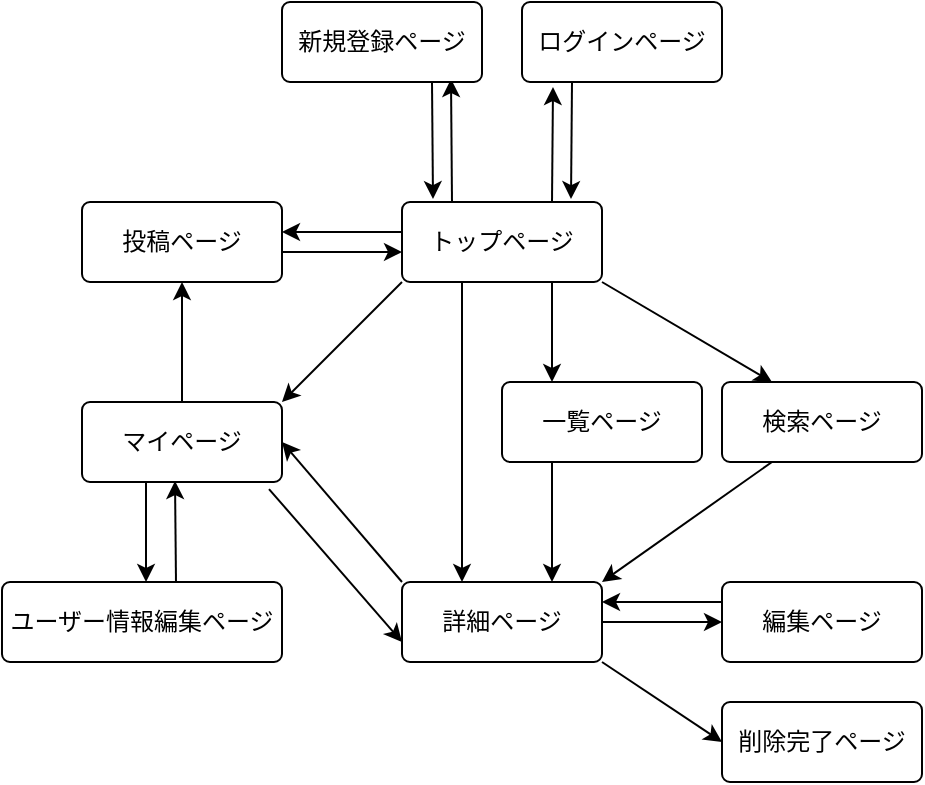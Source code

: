 <mxfile>
    <diagram id="H1-9XjUaMbZSFgusXumj" name="ページ1">
        <mxGraphModel dx="716" dy="580" grid="1" gridSize="10" guides="1" tooltips="1" connect="1" arrows="1" fold="1" page="1" pageScale="1" pageWidth="827" pageHeight="1169" math="0" shadow="0">
            <root>
                <mxCell id="0"/>
                <mxCell id="1" parent="0"/>
                <mxCell id="69" style="edgeStyle=none;html=1;exitX=0;exitY=1;exitDx=0;exitDy=0;entryX=1;entryY=0;entryDx=0;entryDy=0;startArrow=none;startFill=0;endArrow=classic;endFill=1;" parent="1" source="28" target="55" edge="1">
                    <mxGeometry relative="1" as="geometry"/>
                </mxCell>
                <mxCell id="76" style="edgeStyle=none;html=1;exitX=0.5;exitY=1;exitDx=0;exitDy=0;entryX=0.5;entryY=0;entryDx=0;entryDy=0;startArrow=none;startFill=0;endArrow=classic;endFill=1;" parent="1" edge="1">
                    <mxGeometry relative="1" as="geometry">
                        <mxPoint x="270" y="210" as="sourcePoint"/>
                        <mxPoint x="270" y="360" as="targetPoint"/>
                    </mxGeometry>
                </mxCell>
                <mxCell id="81" style="edgeStyle=none;html=1;exitX=0.75;exitY=0;exitDx=0;exitDy=0;entryX=0.155;entryY=1.063;entryDx=0;entryDy=0;entryPerimeter=0;startArrow=none;startFill=0;endArrow=classic;endFill=1;" parent="1" source="28" target="30" edge="1">
                    <mxGeometry relative="1" as="geometry"/>
                </mxCell>
                <mxCell id="83" style="edgeStyle=none;html=1;exitX=0.25;exitY=0;exitDx=0;exitDy=0;entryX=0.845;entryY=0.963;entryDx=0;entryDy=0;entryPerimeter=0;startArrow=none;startFill=0;endArrow=classic;endFill=1;" parent="1" source="28" target="29" edge="1">
                    <mxGeometry relative="1" as="geometry"/>
                </mxCell>
                <mxCell id="98" style="edgeStyle=none;html=1;exitX=0.75;exitY=1;exitDx=0;exitDy=0;entryX=0.25;entryY=0;entryDx=0;entryDy=0;" parent="1" source="28" target="97" edge="1">
                    <mxGeometry relative="1" as="geometry"/>
                </mxCell>
                <mxCell id="105" style="edgeStyle=none;html=1;exitX=1;exitY=1;exitDx=0;exitDy=0;entryX=0.25;entryY=0;entryDx=0;entryDy=0;" edge="1" parent="1" source="28" target="102">
                    <mxGeometry relative="1" as="geometry"/>
                </mxCell>
                <mxCell id="28" value="トップページ" style="rounded=1;arcSize=10;whiteSpace=wrap;html=1;align=center;fontColor=#000000;fillColor=#FFFFFF;" parent="1" vertex="1">
                    <mxGeometry x="240" y="170" width="100" height="40" as="geometry"/>
                </mxCell>
                <mxCell id="84" style="edgeStyle=none;html=1;exitX=0.75;exitY=1;exitDx=0;exitDy=0;entryX=0.155;entryY=-0.037;entryDx=0;entryDy=0;entryPerimeter=0;startArrow=none;startFill=0;endArrow=classic;endFill=1;" parent="1" source="29" target="28" edge="1">
                    <mxGeometry relative="1" as="geometry"/>
                </mxCell>
                <mxCell id="29" value="新規登録ページ" style="rounded=1;arcSize=10;whiteSpace=wrap;html=1;align=center;fillColor=#FFFFFF;fontColor=#000000;" parent="1" vertex="1">
                    <mxGeometry x="180" y="70" width="100" height="40" as="geometry"/>
                </mxCell>
                <mxCell id="82" style="edgeStyle=none;html=1;exitX=0.25;exitY=1;exitDx=0;exitDy=0;entryX=0.845;entryY=-0.037;entryDx=0;entryDy=0;entryPerimeter=0;startArrow=none;startFill=0;endArrow=classic;endFill=1;" parent="1" source="30" target="28" edge="1">
                    <mxGeometry relative="1" as="geometry"/>
                </mxCell>
                <mxCell id="30" value="ログインページ" style="rounded=1;arcSize=10;whiteSpace=wrap;html=1;align=center;fillColor=#FFFFFF;fontColor=#000000;" parent="1" vertex="1">
                    <mxGeometry x="300" y="70" width="100" height="40" as="geometry"/>
                </mxCell>
                <mxCell id="32" value="投稿ページ" style="rounded=1;arcSize=10;whiteSpace=wrap;html=1;align=center;fontColor=#000000;fillColor=#FFFFFF;" parent="1" vertex="1">
                    <mxGeometry x="80" y="170" width="100" height="40" as="geometry"/>
                </mxCell>
                <mxCell id="60" style="edgeStyle=none;html=1;exitX=0;exitY=0;exitDx=0;exitDy=0;entryX=1;entryY=0.25;entryDx=0;entryDy=0;startArrow=none;startFill=0;endArrow=classic;endFill=1;" parent="1" edge="1" source="33">
                    <mxGeometry relative="1" as="geometry">
                        <mxPoint x="240" y="290" as="sourcePoint"/>
                        <mxPoint x="180" y="290" as="targetPoint"/>
                    </mxGeometry>
                </mxCell>
                <mxCell id="77" style="edgeStyle=none;html=1;exitX=1;exitY=0.5;exitDx=0;exitDy=0;entryX=0;entryY=0.5;entryDx=0;entryDy=0;startArrow=none;startFill=0;endArrow=classic;endFill=1;" parent="1" source="33" target="34" edge="1">
                    <mxGeometry relative="1" as="geometry"/>
                </mxCell>
                <mxCell id="92" style="edgeStyle=none;html=1;exitX=1;exitY=1;exitDx=0;exitDy=0;entryX=0;entryY=0.5;entryDx=0;entryDy=0;" parent="1" source="33" target="35" edge="1">
                    <mxGeometry relative="1" as="geometry"/>
                </mxCell>
                <mxCell id="33" value="詳細ページ" style="rounded=1;arcSize=10;whiteSpace=wrap;html=1;align=center;fontColor=#000000;fillColor=#FFFFFF;" parent="1" vertex="1">
                    <mxGeometry x="240" y="360" width="100" height="40" as="geometry"/>
                </mxCell>
                <mxCell id="89" style="edgeStyle=none;html=1;exitX=0;exitY=0.25;exitDx=0;exitDy=0;entryX=1;entryY=0.25;entryDx=0;entryDy=0;" parent="1" source="34" target="33" edge="1">
                    <mxGeometry relative="1" as="geometry"/>
                </mxCell>
                <mxCell id="34" value="編集ページ" style="rounded=1;arcSize=10;whiteSpace=wrap;html=1;align=center;fontColor=#000000;fillColor=#FFFFFF;shadow=0;strokeColor=default;" parent="1" vertex="1">
                    <mxGeometry x="400" y="360" width="100" height="40" as="geometry"/>
                </mxCell>
                <mxCell id="35" value="削除完了ページ" style="rounded=1;arcSize=10;whiteSpace=wrap;html=1;align=center;fontColor=#000000;fillColor=#FFFFFF;" parent="1" vertex="1">
                    <mxGeometry x="400" y="420" width="100" height="40" as="geometry"/>
                </mxCell>
                <mxCell id="45" style="edgeStyle=none;html=1;endArrow=none;endFill=0;entryX=1;entryY=0.75;entryDx=0;entryDy=0;startArrow=classic;startFill=1;exitX=0;exitY=0.75;exitDx=0;exitDy=0;" parent="1" edge="1">
                    <mxGeometry relative="1" as="geometry">
                        <mxPoint x="180" y="195" as="targetPoint"/>
                        <mxPoint x="240" y="195" as="sourcePoint"/>
                    </mxGeometry>
                </mxCell>
                <mxCell id="46" style="edgeStyle=none;html=1;entryX=1;entryY=0.25;entryDx=0;entryDy=0;startArrow=none;startFill=0;endArrow=classic;endFill=1;exitX=0;exitY=0.25;exitDx=0;exitDy=0;" parent="1" edge="1">
                    <mxGeometry relative="1" as="geometry">
                        <mxPoint x="240" y="185" as="sourcePoint"/>
                        <mxPoint x="180" y="185" as="targetPoint"/>
                    </mxGeometry>
                </mxCell>
                <mxCell id="56" style="edgeStyle=none;html=1;exitX=0;exitY=0.5;exitDx=0;exitDy=0;entryX=0.5;entryY=1;entryDx=0;entryDy=0;startArrow=none;startFill=0;endArrow=classic;endFill=1;" parent="1" source="55" target="32" edge="1">
                    <mxGeometry relative="1" as="geometry">
                        <Array as="points">
                            <mxPoint x="130" y="290"/>
                        </Array>
                    </mxGeometry>
                </mxCell>
                <mxCell id="61" style="edgeStyle=none;html=1;exitX=0.935;exitY=1.088;exitDx=0;exitDy=0;entryX=0;entryY=0.75;entryDx=0;entryDy=0;startArrow=none;startFill=0;endArrow=classic;endFill=1;exitPerimeter=0;" parent="1" source="55" target="33" edge="1">
                    <mxGeometry relative="1" as="geometry"/>
                </mxCell>
                <mxCell id="94" style="edgeStyle=none;html=1;exitX=0.5;exitY=1;exitDx=0;exitDy=0;entryX=0.643;entryY=0;entryDx=0;entryDy=0;entryPerimeter=0;" parent="1" edge="1">
                    <mxGeometry relative="1" as="geometry">
                        <mxPoint x="112" y="310" as="sourcePoint"/>
                        <mxPoint x="112.02" y="360" as="targetPoint"/>
                    </mxGeometry>
                </mxCell>
                <mxCell id="55" value="マイページ" style="rounded=1;arcSize=10;whiteSpace=wrap;html=1;align=center;fontColor=#000000;fillColor=#FFFFFF;" parent="1" vertex="1">
                    <mxGeometry x="80" y="270" width="100" height="40" as="geometry"/>
                </mxCell>
                <mxCell id="96" style="edgeStyle=none;html=1;exitX=0.75;exitY=0;exitDx=0;exitDy=0;entryX=0.645;entryY=0.988;entryDx=0;entryDy=0;entryPerimeter=0;" parent="1" edge="1">
                    <mxGeometry relative="1" as="geometry">
                        <mxPoint x="127" y="360" as="sourcePoint"/>
                        <mxPoint x="126.5" y="309.52" as="targetPoint"/>
                    </mxGeometry>
                </mxCell>
                <mxCell id="lfoe9GVDVp2srDrckdQu-92" value="ユーザー情報編集ページ" style="rounded=1;arcSize=10;whiteSpace=wrap;html=1;align=center;fontColor=#000000;fillColor=#FFFFFF;" parent="1" vertex="1">
                    <mxGeometry x="40" y="360" width="140" height="40" as="geometry"/>
                </mxCell>
                <mxCell id="99" style="edgeStyle=none;html=1;exitX=0.25;exitY=1;exitDx=0;exitDy=0;entryX=0.75;entryY=0;entryDx=0;entryDy=0;" parent="1" source="97" target="33" edge="1">
                    <mxGeometry relative="1" as="geometry"/>
                </mxCell>
                <mxCell id="97" value="一覧ページ" style="rounded=1;arcSize=10;whiteSpace=wrap;html=1;align=center;fontColor=#000000;fillColor=#FFFFFF;" parent="1" vertex="1">
                    <mxGeometry x="290" y="260" width="100" height="40" as="geometry"/>
                </mxCell>
                <mxCell id="106" style="edgeStyle=none;html=1;exitX=0.25;exitY=1;exitDx=0;exitDy=0;entryX=1;entryY=0;entryDx=0;entryDy=0;" edge="1" parent="1" source="102" target="33">
                    <mxGeometry relative="1" as="geometry"/>
                </mxCell>
                <mxCell id="102" value="検索ページ" style="rounded=1;arcSize=10;whiteSpace=wrap;html=1;align=center;fontColor=#000000;fillColor=#FFFFFF;" vertex="1" parent="1">
                    <mxGeometry x="400" y="260" width="100" height="40" as="geometry"/>
                </mxCell>
            </root>
        </mxGraphModel>
    </diagram>
    <diagram id="g_NFyxU1c_n9eT5zd9sr" name="ページ2">
        <mxGraphModel dx="716" dy="580" grid="0" gridSize="10" guides="1" tooltips="1" connect="1" arrows="1" fold="1" page="1" pageScale="1" pageWidth="827" pageHeight="1169" background="#ffffff" math="0" shadow="0">
            <root>
                <mxCell id="z4LPMFY3gXkneNWD4eEr-0"/>
                <mxCell id="z4LPMFY3gXkneNWD4eEr-1" parent="z4LPMFY3gXkneNWD4eEr-0"/>
                <mxCell id="bxvnvloXcilgTm_VmFWD-11" style="edgeStyle=none;html=1;exitX=1;exitY=0.5;exitDx=0;exitDy=0;entryX=0;entryY=0.5;entryDx=0;entryDy=0;endArrow=none;endFill=0;strokeColor=#4D4D4D;strokeWidth=1;" edge="1" parent="z4LPMFY3gXkneNWD4eEr-1" source="SfvSNgXRmRzUbd-CBJXw-0" target="bxvnvloXcilgTm_VmFWD-0">
                    <mxGeometry relative="1" as="geometry"/>
                </mxCell>
                <mxCell id="SfvSNgXRmRzUbd-CBJXw-0" value="トップページ" style="rounded=1;arcSize=10;whiteSpace=wrap;html=1;align=center;fontColor=#000000;fillColor=#E6E6E6;strokeColor=#B3B3B3;" vertex="1" parent="z4LPMFY3gXkneNWD4eEr-1">
                    <mxGeometry x="40" y="40" width="100" height="40" as="geometry"/>
                </mxCell>
                <mxCell id="bxvnvloXcilgTm_VmFWD-0" value="新規登録ページ" style="rounded=1;arcSize=10;whiteSpace=wrap;html=1;align=center;fillColor=#E6E6E6;fontColor=#000000;strokeColor=#B3B3B3;" vertex="1" parent="z4LPMFY3gXkneNWD4eEr-1">
                    <mxGeometry x="240" y="40" width="100" height="40" as="geometry"/>
                </mxCell>
                <mxCell id="bxvnvloXcilgTm_VmFWD-1" value="ログインページ" style="rounded=1;arcSize=10;whiteSpace=wrap;html=1;align=center;fillColor=#E6E6E6;fontColor=#000000;strokeColor=#B3B3B3;" vertex="1" parent="z4LPMFY3gXkneNWD4eEr-1">
                    <mxGeometry x="240" y="100" width="100" height="40" as="geometry"/>
                </mxCell>
                <mxCell id="bxvnvloXcilgTm_VmFWD-2" value="投稿ページ" style="rounded=1;arcSize=10;whiteSpace=wrap;html=1;align=center;fontColor=#000000;fillColor=#E6E6E6;strokeColor=#B3B3B3;" vertex="1" parent="z4LPMFY3gXkneNWD4eEr-1">
                    <mxGeometry x="240" y="220" width="100" height="40" as="geometry"/>
                </mxCell>
                <mxCell id="bxvnvloXcilgTm_VmFWD-3" value="詳細ページ" style="rounded=1;arcSize=10;whiteSpace=wrap;html=1;align=center;fontColor=#000000;fillColor=#E6E6E6;strokeColor=#B3B3B3;" vertex="1" parent="z4LPMFY3gXkneNWD4eEr-1">
                    <mxGeometry x="240" y="280" width="100" height="40" as="geometry"/>
                </mxCell>
                <mxCell id="bxvnvloXcilgTm_VmFWD-4" value="編集ページ" style="rounded=1;arcSize=10;whiteSpace=wrap;html=1;align=center;fontColor=#000000;fillColor=#E6E6E6;shadow=0;strokeColor=#B3B3B3;" vertex="1" parent="z4LPMFY3gXkneNWD4eEr-1">
                    <mxGeometry x="440" y="280" width="100" height="40" as="geometry"/>
                </mxCell>
                <mxCell id="bxvnvloXcilgTm_VmFWD-5" value="削除完了ページ" style="rounded=1;arcSize=10;whiteSpace=wrap;html=1;align=center;fontColor=#000000;fillColor=#E6E6E6;strokeColor=#B3B3B3;" vertex="1" parent="z4LPMFY3gXkneNWD4eEr-1">
                    <mxGeometry x="440" y="340" width="100" height="40" as="geometry"/>
                </mxCell>
                <mxCell id="bxvnvloXcilgTm_VmFWD-6" value="マイページ" style="rounded=1;arcSize=10;whiteSpace=wrap;html=1;align=center;fontColor=#000000;fillColor=#E6E6E6;strokeColor=#B3B3B3;" vertex="1" parent="z4LPMFY3gXkneNWD4eEr-1">
                    <mxGeometry x="240" y="160" width="100" height="40" as="geometry"/>
                </mxCell>
                <mxCell id="bxvnvloXcilgTm_VmFWD-7" value="ユーザー情報 編集削除ページ" style="rounded=1;arcSize=10;whiteSpace=wrap;html=1;align=center;fontColor=#000000;fillColor=#E6E6E6;strokeColor=#B3B3B3;" vertex="1" parent="z4LPMFY3gXkneNWD4eEr-1">
                    <mxGeometry x="440" y="160" width="170" height="40" as="geometry"/>
                </mxCell>
                <mxCell id="bxvnvloXcilgTm_VmFWD-8" value="一覧ページ" style="rounded=1;arcSize=10;whiteSpace=wrap;html=1;align=center;fontColor=#000000;fillColor=#E6E6E6;strokeColor=#B3B3B3;" vertex="1" parent="z4LPMFY3gXkneNWD4eEr-1">
                    <mxGeometry x="240" y="340" width="100" height="40" as="geometry"/>
                </mxCell>
                <mxCell id="bxvnvloXcilgTm_VmFWD-9" value="検索ページ" style="rounded=1;arcSize=10;whiteSpace=wrap;html=1;align=center;fontColor=#000000;fillColor=#E6E6E6;strokeColor=#B3B3B3;" vertex="1" parent="z4LPMFY3gXkneNWD4eEr-1">
                    <mxGeometry x="240" y="400" width="100" height="40" as="geometry"/>
                </mxCell>
                <mxCell id="bxvnvloXcilgTm_VmFWD-12" value="" style="endArrow=none;html=1;rounded=0;strokeColor=#4D4D4D;strokeWidth=1;" edge="1" parent="z4LPMFY3gXkneNWD4eEr-1">
                    <mxGeometry relative="1" as="geometry">
                        <mxPoint x="180" y="60" as="sourcePoint"/>
                        <mxPoint x="180" y="420" as="targetPoint"/>
                    </mxGeometry>
                </mxCell>
                <mxCell id="bxvnvloXcilgTm_VmFWD-20" value="" style="endArrow=none;html=1;rounded=0;strokeColor=#4D4D4D;strokeWidth=1;" edge="1" parent="z4LPMFY3gXkneNWD4eEr-1">
                    <mxGeometry relative="1" as="geometry">
                        <mxPoint x="180" y="120" as="sourcePoint"/>
                        <mxPoint x="240" y="119.5" as="targetPoint"/>
                    </mxGeometry>
                </mxCell>
                <mxCell id="bxvnvloXcilgTm_VmFWD-21" value="" style="endArrow=none;html=1;rounded=0;strokeColor=#4D4D4D;strokeWidth=1;" edge="1" parent="z4LPMFY3gXkneNWD4eEr-1">
                    <mxGeometry relative="1" as="geometry">
                        <mxPoint x="180" y="300" as="sourcePoint"/>
                        <mxPoint x="240" y="299.5" as="targetPoint"/>
                    </mxGeometry>
                </mxCell>
                <mxCell id="bxvnvloXcilgTm_VmFWD-22" value="" style="endArrow=none;html=1;rounded=0;strokeColor=#4D4D4D;strokeWidth=1;" edge="1" parent="z4LPMFY3gXkneNWD4eEr-1">
                    <mxGeometry relative="1" as="geometry">
                        <mxPoint x="180" y="180" as="sourcePoint"/>
                        <mxPoint x="240" y="179.5" as="targetPoint"/>
                    </mxGeometry>
                </mxCell>
                <mxCell id="bxvnvloXcilgTm_VmFWD-23" value="" style="endArrow=none;html=1;rounded=0;strokeColor=#4D4D4D;strokeWidth=1;" edge="1" parent="z4LPMFY3gXkneNWD4eEr-1">
                    <mxGeometry relative="1" as="geometry">
                        <mxPoint x="180" y="240" as="sourcePoint"/>
                        <mxPoint x="240" y="239.5" as="targetPoint"/>
                    </mxGeometry>
                </mxCell>
                <mxCell id="bxvnvloXcilgTm_VmFWD-28" value="" style="endArrow=none;html=1;rounded=0;strokeColor=#4D4D4D;strokeWidth=1;" edge="1" parent="z4LPMFY3gXkneNWD4eEr-1">
                    <mxGeometry relative="1" as="geometry">
                        <mxPoint x="180" y="360" as="sourcePoint"/>
                        <mxPoint x="240" y="359.5" as="targetPoint"/>
                    </mxGeometry>
                </mxCell>
                <mxCell id="bxvnvloXcilgTm_VmFWD-29" value="" style="endArrow=none;html=1;rounded=0;strokeColor=#4D4D4D;strokeWidth=1;" edge="1" parent="z4LPMFY3gXkneNWD4eEr-1">
                    <mxGeometry relative="1" as="geometry">
                        <mxPoint x="180" y="420" as="sourcePoint"/>
                        <mxPoint x="240" y="419.5" as="targetPoint"/>
                    </mxGeometry>
                </mxCell>
                <mxCell id="bxvnvloXcilgTm_VmFWD-30" style="edgeStyle=none;html=1;exitX=1;exitY=0.5;exitDx=0;exitDy=0;entryX=0;entryY=0.5;entryDx=0;entryDy=0;endArrow=none;endFill=0;strokeColor=#4D4D4D;strokeWidth=1;" edge="1" parent="z4LPMFY3gXkneNWD4eEr-1">
                    <mxGeometry relative="1" as="geometry">
                        <mxPoint x="340" y="300" as="sourcePoint"/>
                        <mxPoint x="440" y="300" as="targetPoint"/>
                    </mxGeometry>
                </mxCell>
                <mxCell id="bxvnvloXcilgTm_VmFWD-31" value="" style="endArrow=none;html=1;rounded=0;strokeColor=#4D4D4D;strokeWidth=1;" edge="1" parent="z4LPMFY3gXkneNWD4eEr-1">
                    <mxGeometry relative="1" as="geometry">
                        <mxPoint x="380" y="300" as="sourcePoint"/>
                        <mxPoint x="380" y="360" as="targetPoint"/>
                    </mxGeometry>
                </mxCell>
                <mxCell id="bxvnvloXcilgTm_VmFWD-32" value="" style="endArrow=none;html=1;rounded=0;strokeColor=#4D4D4D;strokeWidth=1;" edge="1" parent="z4LPMFY3gXkneNWD4eEr-1">
                    <mxGeometry relative="1" as="geometry">
                        <mxPoint x="380" y="360" as="sourcePoint"/>
                        <mxPoint x="440" y="359.5" as="targetPoint"/>
                    </mxGeometry>
                </mxCell>
                <mxCell id="bxvnvloXcilgTm_VmFWD-34" style="edgeStyle=none;html=1;exitX=1;exitY=0.5;exitDx=0;exitDy=0;entryX=0;entryY=0.5;entryDx=0;entryDy=0;endArrow=none;endFill=0;strokeColor=#4D4D4D;strokeWidth=1;" edge="1" parent="z4LPMFY3gXkneNWD4eEr-1">
                    <mxGeometry relative="1" as="geometry">
                        <mxPoint x="340" y="179.5" as="sourcePoint"/>
                        <mxPoint x="440" y="179.5" as="targetPoint"/>
                    </mxGeometry>
                </mxCell>
            </root>
        </mxGraphModel>
    </diagram>
</mxfile>